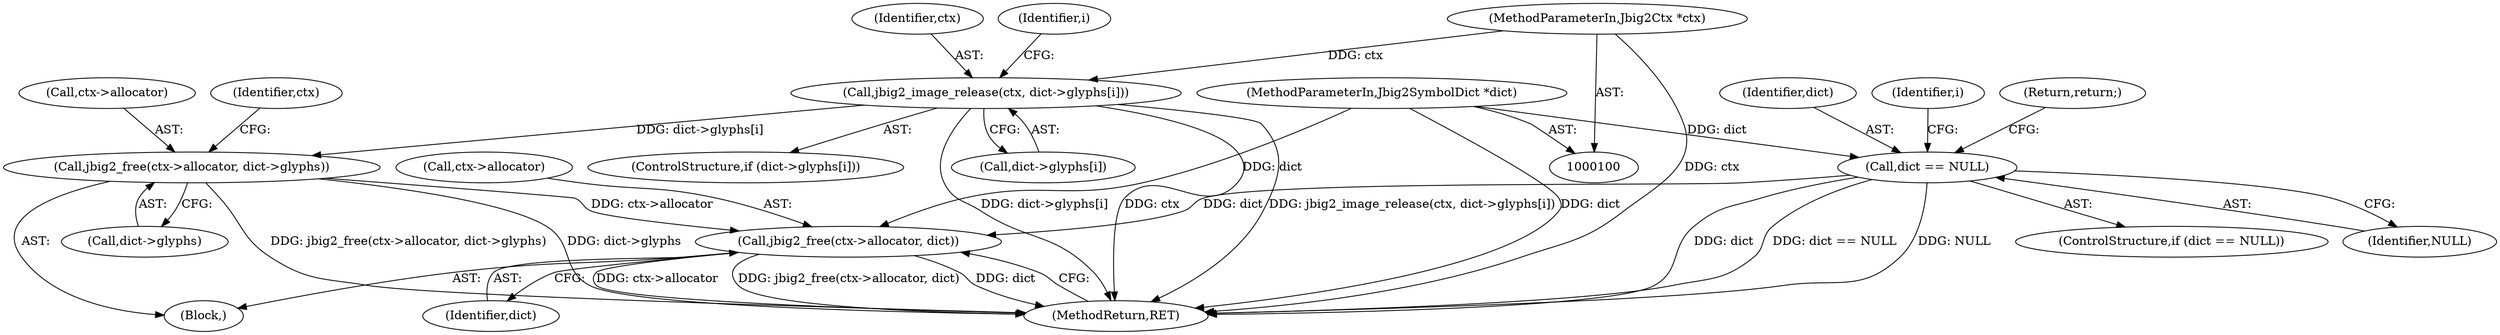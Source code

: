 digraph "0_ghostscript_e698d5c11d27212aa1098bc5b1673a3378563092_17@API" {
"1000141" [label="(Call,jbig2_free(ctx->allocator, dict))"];
"1000134" [label="(Call,jbig2_free(ctx->allocator, dict->glyphs))"];
"1000127" [label="(Call,jbig2_image_release(ctx, dict->glyphs[i]))"];
"1000101" [label="(MethodParameterIn,Jbig2Ctx *ctx)"];
"1000106" [label="(Call,dict == NULL)"];
"1000102" [label="(MethodParameterIn,Jbig2SymbolDict *dict)"];
"1000143" [label="(Identifier,ctx)"];
"1000128" [label="(Identifier,ctx)"];
"1000141" [label="(Call,jbig2_free(ctx->allocator, dict))"];
"1000134" [label="(Call,jbig2_free(ctx->allocator, dict->glyphs))"];
"1000142" [label="(Call,ctx->allocator)"];
"1000120" [label="(Identifier,i)"];
"1000105" [label="(ControlStructure,if (dict == NULL))"];
"1000129" [label="(Call,dict->glyphs[i])"];
"1000145" [label="(Identifier,dict)"];
"1000138" [label="(Call,dict->glyphs)"];
"1000108" [label="(Identifier,NULL)"];
"1000127" [label="(Call,jbig2_image_release(ctx, dict->glyphs[i]))"];
"1000107" [label="(Identifier,dict)"];
"1000135" [label="(Call,ctx->allocator)"];
"1000103" [label="(Block,)"];
"1000146" [label="(MethodReturn,RET)"];
"1000106" [label="(Call,dict == NULL)"];
"1000121" [label="(ControlStructure,if (dict->glyphs[i]))"];
"1000112" [label="(Identifier,i)"];
"1000101" [label="(MethodParameterIn,Jbig2Ctx *ctx)"];
"1000102" [label="(MethodParameterIn,Jbig2SymbolDict *dict)"];
"1000109" [label="(Return,return;)"];
"1000141" -> "1000103"  [label="AST: "];
"1000141" -> "1000145"  [label="CFG: "];
"1000142" -> "1000141"  [label="AST: "];
"1000145" -> "1000141"  [label="AST: "];
"1000146" -> "1000141"  [label="CFG: "];
"1000141" -> "1000146"  [label="DDG: ctx->allocator"];
"1000141" -> "1000146"  [label="DDG: jbig2_free(ctx->allocator, dict)"];
"1000141" -> "1000146"  [label="DDG: dict"];
"1000134" -> "1000141"  [label="DDG: ctx->allocator"];
"1000106" -> "1000141"  [label="DDG: dict"];
"1000102" -> "1000141"  [label="DDG: dict"];
"1000134" -> "1000103"  [label="AST: "];
"1000134" -> "1000138"  [label="CFG: "];
"1000135" -> "1000134"  [label="AST: "];
"1000138" -> "1000134"  [label="AST: "];
"1000143" -> "1000134"  [label="CFG: "];
"1000134" -> "1000146"  [label="DDG: jbig2_free(ctx->allocator, dict->glyphs)"];
"1000134" -> "1000146"  [label="DDG: dict->glyphs"];
"1000127" -> "1000134"  [label="DDG: dict->glyphs[i]"];
"1000127" -> "1000121"  [label="AST: "];
"1000127" -> "1000129"  [label="CFG: "];
"1000128" -> "1000127"  [label="AST: "];
"1000129" -> "1000127"  [label="AST: "];
"1000120" -> "1000127"  [label="CFG: "];
"1000127" -> "1000146"  [label="DDG: jbig2_image_release(ctx, dict->glyphs[i])"];
"1000127" -> "1000146"  [label="DDG: dict->glyphs[i]"];
"1000127" -> "1000146"  [label="DDG: ctx"];
"1000101" -> "1000127"  [label="DDG: ctx"];
"1000101" -> "1000100"  [label="AST: "];
"1000101" -> "1000146"  [label="DDG: ctx"];
"1000106" -> "1000105"  [label="AST: "];
"1000106" -> "1000108"  [label="CFG: "];
"1000107" -> "1000106"  [label="AST: "];
"1000108" -> "1000106"  [label="AST: "];
"1000109" -> "1000106"  [label="CFG: "];
"1000112" -> "1000106"  [label="CFG: "];
"1000106" -> "1000146"  [label="DDG: NULL"];
"1000106" -> "1000146"  [label="DDG: dict"];
"1000106" -> "1000146"  [label="DDG: dict == NULL"];
"1000102" -> "1000106"  [label="DDG: dict"];
"1000102" -> "1000100"  [label="AST: "];
"1000102" -> "1000146"  [label="DDG: dict"];
}
